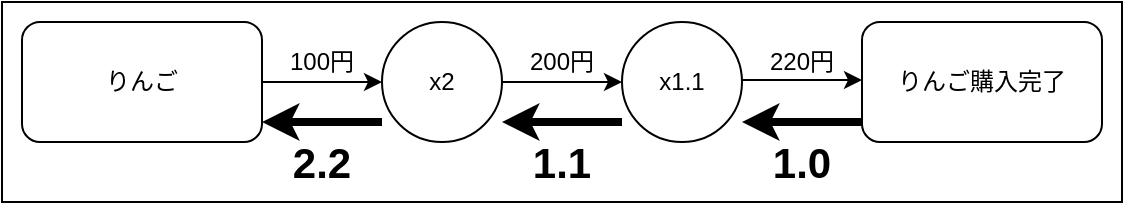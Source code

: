 <mxfile version="13.0.9" type="device" pages="6"><diagram id="LNuFU0r8SUjHmMMd8l_N" name="Page-1"><mxGraphModel dx="1422" dy="728" grid="1" gridSize="10" guides="1" tooltips="1" connect="1" arrows="1" fold="1" page="1" pageScale="1" pageWidth="827" pageHeight="1169" math="0" shadow="0"><root><mxCell id="0"/><mxCell id="1" parent="0"/><mxCell id="tvvrvIuwlocoMgmcqYfY-27" value="" style="group" parent="1" vertex="1" connectable="0"><mxGeometry x="10" y="180" width="560" height="100" as="geometry"/></mxCell><mxCell id="17" value="" style="rounded=0;whiteSpace=wrap;html=1;" parent="tvvrvIuwlocoMgmcqYfY-27" vertex="1"><mxGeometry width="560" height="100" as="geometry"/></mxCell><mxCell id="2" value="りんご" style="rounded=1;whiteSpace=wrap;html=1;" parent="tvvrvIuwlocoMgmcqYfY-27" vertex="1"><mxGeometry x="10" y="10" width="120" height="60" as="geometry"/></mxCell><mxCell id="4" value="x2" style="ellipse;whiteSpace=wrap;html=1;aspect=fixed;" parent="tvvrvIuwlocoMgmcqYfY-27" vertex="1"><mxGeometry x="190" y="10" width="60" height="60" as="geometry"/></mxCell><mxCell id="tvvrvIuwlocoMgmcqYfY-19" style="edgeStyle=orthogonalEdgeStyle;rounded=0;orthogonalLoop=1;jettySize=auto;html=1;exitX=1;exitY=0.5;exitDx=0;exitDy=0;entryX=0;entryY=0.5;entryDx=0;entryDy=0;endArrow=classic;endFill=1;" parent="tvvrvIuwlocoMgmcqYfY-27" source="2" target="4" edge="1"><mxGeometry relative="1" as="geometry"/></mxCell><mxCell id="5" value="x1.1" style="ellipse;whiteSpace=wrap;html=1;aspect=fixed;" parent="tvvrvIuwlocoMgmcqYfY-27" vertex="1"><mxGeometry x="310" y="10" width="60" height="60" as="geometry"/></mxCell><mxCell id="tvvrvIuwlocoMgmcqYfY-18" style="edgeStyle=orthogonalEdgeStyle;rounded=0;orthogonalLoop=1;jettySize=auto;html=1;exitX=1;exitY=0.5;exitDx=0;exitDy=0;endArrow=classic;endFill=1;" parent="tvvrvIuwlocoMgmcqYfY-27" source="4" target="5" edge="1"><mxGeometry relative="1" as="geometry"/></mxCell><mxCell id="9" value="100円" style="text;html=1;strokeColor=none;fillColor=none;align=center;verticalAlign=middle;whiteSpace=wrap;rounded=0;" parent="tvvrvIuwlocoMgmcqYfY-27" vertex="1"><mxGeometry x="140" y="20" width="40" height="20" as="geometry"/></mxCell><mxCell id="10" value="200円" style="text;html=1;strokeColor=none;fillColor=none;align=center;verticalAlign=middle;whiteSpace=wrap;rounded=0;" parent="tvvrvIuwlocoMgmcqYfY-27" vertex="1"><mxGeometry x="260" y="20" width="40" height="20" as="geometry"/></mxCell><mxCell id="11" value="220円" style="text;html=1;strokeColor=none;fillColor=none;align=center;verticalAlign=middle;whiteSpace=wrap;rounded=0;" parent="tvvrvIuwlocoMgmcqYfY-27" vertex="1"><mxGeometry x="380" y="20" width="40" height="20" as="geometry"/></mxCell><mxCell id="12" value="" style="endArrow=classic;html=1;entryX=0;entryY=0.5;entryDx=0;entryDy=0;exitX=1;exitY=0.5;exitDx=0;exitDy=0;" parent="tvvrvIuwlocoMgmcqYfY-27" edge="1"><mxGeometry width="50" height="50" relative="1" as="geometry"><mxPoint x="370" y="39" as="sourcePoint"/><mxPoint x="430" y="39" as="targetPoint"/></mxGeometry></mxCell><mxCell id="14" value="りんご購入完了" style="rounded=1;whiteSpace=wrap;html=1;" parent="tvvrvIuwlocoMgmcqYfY-27" vertex="1"><mxGeometry x="430" y="10" width="120" height="60" as="geometry"/></mxCell><mxCell id="tvvrvIuwlocoMgmcqYfY-21" value="" style="endArrow=classic;html=1;strokeWidth=4;" parent="tvvrvIuwlocoMgmcqYfY-27" edge="1"><mxGeometry width="50" height="50" relative="1" as="geometry"><mxPoint x="430" y="60" as="sourcePoint"/><mxPoint x="370" y="60" as="targetPoint"/></mxGeometry></mxCell><mxCell id="tvvrvIuwlocoMgmcqYfY-22" value="" style="endArrow=classic;html=1;strokeWidth=4;" parent="tvvrvIuwlocoMgmcqYfY-27" edge="1"><mxGeometry width="50" height="50" relative="1" as="geometry"><mxPoint x="310" y="60" as="sourcePoint"/><mxPoint x="250" y="60" as="targetPoint"/></mxGeometry></mxCell><mxCell id="tvvrvIuwlocoMgmcqYfY-23" value="" style="endArrow=classic;html=1;strokeWidth=4;" parent="tvvrvIuwlocoMgmcqYfY-27" edge="1"><mxGeometry width="50" height="50" relative="1" as="geometry"><mxPoint x="190" y="60" as="sourcePoint"/><mxPoint x="130" y="60" as="targetPoint"/></mxGeometry></mxCell><mxCell id="tvvrvIuwlocoMgmcqYfY-24" value="2.2" style="text;html=1;strokeColor=none;fillColor=none;align=center;verticalAlign=middle;whiteSpace=wrap;rounded=0;fontStyle=1;fontSize=21;" parent="tvvrvIuwlocoMgmcqYfY-27" vertex="1"><mxGeometry x="140" y="70" width="40" height="20" as="geometry"/></mxCell><mxCell id="tvvrvIuwlocoMgmcqYfY-25" value="1.1" style="text;html=1;strokeColor=none;fillColor=none;align=center;verticalAlign=middle;whiteSpace=wrap;rounded=0;fontStyle=1;fontSize=21;" parent="tvvrvIuwlocoMgmcqYfY-27" vertex="1"><mxGeometry x="260" y="70" width="40" height="20" as="geometry"/></mxCell><mxCell id="tvvrvIuwlocoMgmcqYfY-26" value="1.0" style="text;html=1;strokeColor=none;fillColor=none;align=center;verticalAlign=middle;whiteSpace=wrap;rounded=0;fontStyle=1;fontSize=21;" parent="tvvrvIuwlocoMgmcqYfY-27" vertex="1"><mxGeometry x="380" y="70" width="40" height="20" as="geometry"/></mxCell></root></mxGraphModel></diagram><diagram id="NTG4kLMLTnGpXkM-TkZY" name="Page-2"><mxGraphModel dx="1422" dy="728" grid="1" gridSize="10" guides="1" tooltips="1" connect="1" arrows="1" fold="1" page="1" pageScale="1" pageWidth="827" pageHeight="1169" math="0" shadow="0"><root><mxCell id="Kw8jz6iKmV7kMsauz1Sy-0"/><mxCell id="Kw8jz6iKmV7kMsauz1Sy-1" parent="Kw8jz6iKmV7kMsauz1Sy-0"/><mxCell id="Kw8jz6iKmV7kMsauz1Sy-2" value="" style="group" parent="Kw8jz6iKmV7kMsauz1Sy-1" vertex="1" connectable="0"><mxGeometry x="40" y="40" width="510" height="220" as="geometry"/></mxCell><mxCell id="Kw8jz6iKmV7kMsauz1Sy-3" value="" style="group" parent="Kw8jz6iKmV7kMsauz1Sy-2" vertex="1" connectable="0"><mxGeometry width="510" height="220" as="geometry"/></mxCell><mxCell id="Kw8jz6iKmV7kMsauz1Sy-4" value="" style="rounded=1;whiteSpace=wrap;html=1;" parent="Kw8jz6iKmV7kMsauz1Sy-3" vertex="1"><mxGeometry width="510" height="220" as="geometry"/></mxCell><mxCell id="Kw8jz6iKmV7kMsauz1Sy-5" style="edgeStyle=orthogonalEdgeStyle;rounded=0;orthogonalLoop=1;jettySize=auto;html=1;exitX=1;exitY=0.5;exitDx=0;exitDy=0;endArrow=classic;endFill=1;" parent="Kw8jz6iKmV7kMsauz1Sy-3" source="Kw8jz6iKmV7kMsauz1Sy-6" edge="1"><mxGeometry relative="1" as="geometry"><mxPoint x="170" y="30" as="targetPoint"/></mxGeometry></mxCell><mxCell id="Kw8jz6iKmV7kMsauz1Sy-6" value="りんご" style="rounded=1;whiteSpace=wrap;html=1;" parent="Kw8jz6iKmV7kMsauz1Sy-3" vertex="1"><mxGeometry x="20" y="15" width="70" height="30" as="geometry"/></mxCell><mxCell id="Kw8jz6iKmV7kMsauz1Sy-7" value="100円" style="text;html=1;strokeColor=none;fillColor=none;align=center;verticalAlign=middle;whiteSpace=wrap;rounded=0;" parent="Kw8jz6iKmV7kMsauz1Sy-3" vertex="1"><mxGeometry x="110" y="10" width="40" height="20" as="geometry"/></mxCell><mxCell id="Kw8jz6iKmV7kMsauz1Sy-8" value="2" style="text;html=1;strokeColor=none;fillColor=none;align=center;verticalAlign=middle;whiteSpace=wrap;rounded=0;" parent="Kw8jz6iKmV7kMsauz1Sy-3" vertex="1"><mxGeometry x="110" y="55" width="40" height="20" as="geometry"/></mxCell><mxCell id="Kw8jz6iKmV7kMsauz1Sy-9" value="りんごの個数" style="text;html=1;strokeColor=none;fillColor=none;align=center;verticalAlign=middle;whiteSpace=wrap;rounded=0;" parent="Kw8jz6iKmV7kMsauz1Sy-3" vertex="1"><mxGeometry x="20" y="55" width="70" height="20" as="geometry"/></mxCell><mxCell id="Kw8jz6iKmV7kMsauz1Sy-10" value="x" style="ellipse;whiteSpace=wrap;html=1;aspect=fixed;" parent="Kw8jz6iKmV7kMsauz1Sy-3" vertex="1"><mxGeometry x="170" y="10" width="40" height="40" as="geometry"/></mxCell><mxCell id="Kw8jz6iKmV7kMsauz1Sy-11" value="" style="endArrow=classic;html=1;entryX=0;entryY=1;entryDx=0;entryDy=0;endFill=1;" parent="Kw8jz6iKmV7kMsauz1Sy-3" target="Kw8jz6iKmV7kMsauz1Sy-10" edge="1"><mxGeometry width="50" height="50" relative="1" as="geometry"><mxPoint x="20" y="75" as="sourcePoint"/><mxPoint x="210" y="75" as="targetPoint"/><Array as="points"><mxPoint x="150" y="75"/></Array></mxGeometry></mxCell><mxCell id="Kw8jz6iKmV7kMsauz1Sy-12" value="みかん" style="rounded=1;whiteSpace=wrap;html=1;" parent="Kw8jz6iKmV7kMsauz1Sy-3" vertex="1"><mxGeometry x="20" y="95" width="70" height="30" as="geometry"/></mxCell><mxCell id="Kw8jz6iKmV7kMsauz1Sy-13" value="3" style="text;html=1;strokeColor=none;fillColor=none;align=center;verticalAlign=middle;whiteSpace=wrap;rounded=0;" parent="Kw8jz6iKmV7kMsauz1Sy-3" vertex="1"><mxGeometry x="110" y="135" width="40" height="20" as="geometry"/></mxCell><mxCell id="Kw8jz6iKmV7kMsauz1Sy-14" value="みかんの個数" style="text;html=1;strokeColor=none;fillColor=none;align=center;verticalAlign=middle;whiteSpace=wrap;rounded=0;" parent="Kw8jz6iKmV7kMsauz1Sy-3" vertex="1"><mxGeometry x="20" y="135" width="90" height="20" as="geometry"/></mxCell><mxCell id="Kw8jz6iKmV7kMsauz1Sy-15" value="x" style="ellipse;whiteSpace=wrap;html=1;aspect=fixed;" parent="Kw8jz6iKmV7kMsauz1Sy-3" vertex="1"><mxGeometry x="170" y="90" width="40" height="40" as="geometry"/></mxCell><mxCell id="Kw8jz6iKmV7kMsauz1Sy-16" style="edgeStyle=orthogonalEdgeStyle;rounded=0;orthogonalLoop=1;jettySize=auto;html=1;entryX=0;entryY=0.5;entryDx=0;entryDy=0;endArrow=classic;endFill=1;" parent="Kw8jz6iKmV7kMsauz1Sy-3" source="Kw8jz6iKmV7kMsauz1Sy-12" target="Kw8jz6iKmV7kMsauz1Sy-15" edge="1"><mxGeometry relative="1" as="geometry"/></mxCell><mxCell id="Kw8jz6iKmV7kMsauz1Sy-17" value="" style="endArrow=classic;html=1;entryX=0;entryY=1;entryDx=0;entryDy=0;endFill=1;" parent="Kw8jz6iKmV7kMsauz1Sy-3" target="Kw8jz6iKmV7kMsauz1Sy-15" edge="1"><mxGeometry width="50" height="50" relative="1" as="geometry"><mxPoint x="30" y="156" as="sourcePoint"/><mxPoint x="169.858" y="125.142" as="targetPoint"/><Array as="points"><mxPoint x="144" y="156"/></Array></mxGeometry></mxCell><mxCell id="Kw8jz6iKmV7kMsauz1Sy-18" value="+" style="ellipse;whiteSpace=wrap;html=1;aspect=fixed;" parent="Kw8jz6iKmV7kMsauz1Sy-3" vertex="1"><mxGeometry x="290" y="50" width="40" height="40" as="geometry"/></mxCell><mxCell id="Kw8jz6iKmV7kMsauz1Sy-19" value="" style="endArrow=classic;html=1;exitX=1;exitY=0.5;exitDx=0;exitDy=0;entryX=0;entryY=0.5;entryDx=0;entryDy=0;" parent="Kw8jz6iKmV7kMsauz1Sy-3" source="Kw8jz6iKmV7kMsauz1Sy-10" target="Kw8jz6iKmV7kMsauz1Sy-18" edge="1"><mxGeometry width="50" height="50" relative="1" as="geometry"><mxPoint x="230" y="40" as="sourcePoint"/><mxPoint x="280" y="-10" as="targetPoint"/><Array as="points"><mxPoint x="250" y="30"/></Array></mxGeometry></mxCell><mxCell id="Kw8jz6iKmV7kMsauz1Sy-20" value="" style="endArrow=classic;html=1;exitX=1;exitY=0.5;exitDx=0;exitDy=0;entryX=0;entryY=0.5;entryDx=0;entryDy=0;" parent="Kw8jz6iKmV7kMsauz1Sy-3" source="Kw8jz6iKmV7kMsauz1Sy-15" target="Kw8jz6iKmV7kMsauz1Sy-18" edge="1"><mxGeometry width="50" height="50" relative="1" as="geometry"><mxPoint x="220" y="40" as="sourcePoint"/><mxPoint x="300" y="80" as="targetPoint"/><Array as="points"><mxPoint x="250" y="110"/></Array></mxGeometry></mxCell><mxCell id="Kw8jz6iKmV7kMsauz1Sy-21" value="200円" style="text;html=1;strokeColor=none;fillColor=none;align=center;verticalAlign=middle;whiteSpace=wrap;rounded=0;" parent="Kw8jz6iKmV7kMsauz1Sy-3" vertex="1"><mxGeometry x="210" y="10" width="40" height="20" as="geometry"/></mxCell><mxCell id="Kw8jz6iKmV7kMsauz1Sy-22" value="450円" style="text;html=1;strokeColor=none;fillColor=none;align=center;verticalAlign=middle;whiteSpace=wrap;rounded=0;" parent="Kw8jz6iKmV7kMsauz1Sy-3" vertex="1"><mxGeometry x="210" y="90" width="40" height="20" as="geometry"/></mxCell><mxCell id="Kw8jz6iKmV7kMsauz1Sy-23" style="edgeStyle=orthogonalEdgeStyle;rounded=0;orthogonalLoop=1;jettySize=auto;html=1;endArrow=classic;endFill=1;" parent="Kw8jz6iKmV7kMsauz1Sy-3" source="Kw8jz6iKmV7kMsauz1Sy-24" edge="1"><mxGeometry relative="1" as="geometry"><mxPoint x="480" y="70" as="targetPoint"/></mxGeometry></mxCell><mxCell id="Kw8jz6iKmV7kMsauz1Sy-24" value="x" style="ellipse;whiteSpace=wrap;html=1;aspect=fixed;" parent="Kw8jz6iKmV7kMsauz1Sy-3" vertex="1"><mxGeometry x="380" y="50" width="40" height="40" as="geometry"/></mxCell><mxCell id="Kw8jz6iKmV7kMsauz1Sy-25" style="edgeStyle=orthogonalEdgeStyle;rounded=0;orthogonalLoop=1;jettySize=auto;html=1;exitX=1;exitY=0.5;exitDx=0;exitDy=0;endArrow=classic;endFill=1;" parent="Kw8jz6iKmV7kMsauz1Sy-3" source="Kw8jz6iKmV7kMsauz1Sy-18" target="Kw8jz6iKmV7kMsauz1Sy-24" edge="1"><mxGeometry relative="1" as="geometry"/></mxCell><mxCell id="Kw8jz6iKmV7kMsauz1Sy-26" value="650円" style="text;html=1;strokeColor=none;fillColor=none;align=center;verticalAlign=middle;whiteSpace=wrap;rounded=0;" parent="Kw8jz6iKmV7kMsauz1Sy-3" vertex="1"><mxGeometry x="330" y="50" width="40" height="20" as="geometry"/></mxCell><mxCell id="Kw8jz6iKmV7kMsauz1Sy-27" value="1.1" style="text;html=1;strokeColor=none;fillColor=none;align=center;verticalAlign=middle;whiteSpace=wrap;rounded=0;" parent="Kw8jz6iKmV7kMsauz1Sy-3" vertex="1"><mxGeometry x="116" y="186" width="40" height="20" as="geometry"/></mxCell><mxCell id="Kw8jz6iKmV7kMsauz1Sy-28" value="消費税" style="text;html=1;strokeColor=none;fillColor=none;align=center;verticalAlign=middle;whiteSpace=wrap;rounded=0;" parent="Kw8jz6iKmV7kMsauz1Sy-3" vertex="1"><mxGeometry x="26" y="186" width="90" height="20" as="geometry"/></mxCell><mxCell id="Kw8jz6iKmV7kMsauz1Sy-29" value="" style="endArrow=classic;html=1;entryX=0;entryY=1;entryDx=0;entryDy=0;endFill=1;" parent="Kw8jz6iKmV7kMsauz1Sy-3" target="Kw8jz6iKmV7kMsauz1Sy-24" edge="1"><mxGeometry width="50" height="50" relative="1" as="geometry"><mxPoint x="20" y="207" as="sourcePoint"/><mxPoint x="181.858" y="175.142" as="targetPoint"/><Array as="points"><mxPoint x="290" y="207"/></Array></mxGeometry></mxCell><mxCell id="Kw8jz6iKmV7kMsauz1Sy-30" value="715円" style="text;html=1;strokeColor=none;fillColor=none;align=center;verticalAlign=middle;whiteSpace=wrap;rounded=0;" parent="Kw8jz6iKmV7kMsauz1Sy-3" vertex="1"><mxGeometry x="430" y="50" width="40" height="20" as="geometry"/></mxCell><mxCell id="519jhKn9x5Mqmcob7zJz-26" value="" style="group" parent="Kw8jz6iKmV7kMsauz1Sy-1" vertex="1" connectable="0"><mxGeometry x="50" y="280" width="500" height="330" as="geometry"/></mxCell><mxCell id="rIEyuIfAUTVocbnv9usz-2" value="" style="rounded=1;whiteSpace=wrap;html=1;" parent="519jhKn9x5Mqmcob7zJz-26" vertex="1"><mxGeometry width="500" height="330" as="geometry"/></mxCell><mxCell id="519jhKn9x5Mqmcob7zJz-13" style="edgeStyle=orthogonalEdgeStyle;rounded=0;orthogonalLoop=1;jettySize=auto;html=1;" parent="519jhKn9x5Mqmcob7zJz-26" edge="1"><mxGeometry relative="1" as="geometry"><mxPoint x="170" y="30" as="targetPoint"/><mxPoint x="100" y="30" as="sourcePoint"/></mxGeometry></mxCell><mxCell id="rIEyuIfAUTVocbnv9usz-4" value="りんご" style="rounded=1;whiteSpace=wrap;html=1;" parent="519jhKn9x5Mqmcob7zJz-26" vertex="1"><mxGeometry x="20" y="15" width="70" height="30" as="geometry"/></mxCell><mxCell id="rIEyuIfAUTVocbnv9usz-5" value="100円" style="text;html=1;strokeColor=none;fillColor=none;align=center;verticalAlign=middle;whiteSpace=wrap;rounded=0;" parent="519jhKn9x5Mqmcob7zJz-26" vertex="1"><mxGeometry x="110" y="5" width="40" height="20" as="geometry"/></mxCell><mxCell id="rIEyuIfAUTVocbnv9usz-6" value="2" style="text;html=1;strokeColor=none;fillColor=none;align=center;verticalAlign=middle;whiteSpace=wrap;rounded=0;" parent="519jhKn9x5Mqmcob7zJz-26" vertex="1"><mxGeometry x="110" y="72.93" width="40" height="20" as="geometry"/></mxCell><mxCell id="rIEyuIfAUTVocbnv9usz-7" value="りんごの個数" style="text;html=1;strokeColor=none;fillColor=none;align=center;verticalAlign=middle;whiteSpace=wrap;rounded=0;" parent="519jhKn9x5Mqmcob7zJz-26" vertex="1"><mxGeometry x="20" y="72.93" width="70" height="20" as="geometry"/></mxCell><mxCell id="rIEyuIfAUTVocbnv9usz-8" value="x" style="ellipse;whiteSpace=wrap;html=1;aspect=fixed;" parent="519jhKn9x5Mqmcob7zJz-26" vertex="1"><mxGeometry x="170" y="20" width="40" height="40" as="geometry"/></mxCell><mxCell id="rIEyuIfAUTVocbnv9usz-9" value="" style="endArrow=classic;html=1;endFill=1;entryX=0;entryY=1;entryDx=0;entryDy=0;" parent="519jhKn9x5Mqmcob7zJz-26" target="rIEyuIfAUTVocbnv9usz-8" edge="1"><mxGeometry width="50" height="50" relative="1" as="geometry"><mxPoint x="20" y="92.93" as="sourcePoint"/><mxPoint x="176" y="60" as="targetPoint"/><Array as="points"><mxPoint x="150" y="92.93"/></Array></mxGeometry></mxCell><mxCell id="rIEyuIfAUTVocbnv9usz-10" value="みかん" style="rounded=1;whiteSpace=wrap;html=1;" parent="519jhKn9x5Mqmcob7zJz-26" vertex="1"><mxGeometry x="10" y="140" width="70" height="30" as="geometry"/></mxCell><mxCell id="rIEyuIfAUTVocbnv9usz-11" value="3" style="text;html=1;strokeColor=none;fillColor=none;align=center;verticalAlign=middle;whiteSpace=wrap;rounded=0;" parent="519jhKn9x5Mqmcob7zJz-26" vertex="1"><mxGeometry x="100" y="195" width="40" height="20" as="geometry"/></mxCell><mxCell id="rIEyuIfAUTVocbnv9usz-12" value="みかんの個数" style="text;html=1;strokeColor=none;fillColor=none;align=center;verticalAlign=middle;whiteSpace=wrap;rounded=0;" parent="519jhKn9x5Mqmcob7zJz-26" vertex="1"><mxGeometry x="10" y="195" width="90" height="20" as="geometry"/></mxCell><mxCell id="rIEyuIfAUTVocbnv9usz-13" value="x" style="ellipse;whiteSpace=wrap;html=1;aspect=fixed;" parent="519jhKn9x5Mqmcob7zJz-26" vertex="1"><mxGeometry x="160" y="135" width="40" height="40" as="geometry"/></mxCell><mxCell id="rIEyuIfAUTVocbnv9usz-14" style="edgeStyle=orthogonalEdgeStyle;rounded=0;orthogonalLoop=1;jettySize=auto;html=1;entryX=0;entryY=0.5;entryDx=0;entryDy=0;endArrow=classic;endFill=1;" parent="519jhKn9x5Mqmcob7zJz-26" source="rIEyuIfAUTVocbnv9usz-10" target="rIEyuIfAUTVocbnv9usz-13" edge="1"><mxGeometry relative="1" as="geometry"/></mxCell><mxCell id="rIEyuIfAUTVocbnv9usz-15" value="" style="endArrow=classic;html=1;entryX=0;entryY=1;entryDx=0;entryDy=0;endFill=1;" parent="519jhKn9x5Mqmcob7zJz-26" target="rIEyuIfAUTVocbnv9usz-13" edge="1"><mxGeometry width="50" height="50" relative="1" as="geometry"><mxPoint x="20" y="216" as="sourcePoint"/><mxPoint x="159.858" y="185.142" as="targetPoint"/><Array as="points"><mxPoint x="134" y="216"/></Array></mxGeometry></mxCell><mxCell id="rIEyuIfAUTVocbnv9usz-16" value="+" style="ellipse;whiteSpace=wrap;html=1;aspect=fixed;" parent="519jhKn9x5Mqmcob7zJz-26" vertex="1"><mxGeometry x="290" y="60" width="40" height="40" as="geometry"/></mxCell><mxCell id="rIEyuIfAUTVocbnv9usz-17" value="" style="endArrow=classic;html=1;exitX=1;exitY=0.5;exitDx=0;exitDy=0;entryX=0;entryY=0;entryDx=0;entryDy=0;" parent="519jhKn9x5Mqmcob7zJz-26" source="rIEyuIfAUTVocbnv9usz-8" target="rIEyuIfAUTVocbnv9usz-16" edge="1"><mxGeometry width="50" height="50" relative="1" as="geometry"><mxPoint x="230" y="50" as="sourcePoint"/><mxPoint x="280" as="targetPoint"/><Array as="points"><mxPoint x="250" y="40"/></Array></mxGeometry></mxCell><mxCell id="rIEyuIfAUTVocbnv9usz-18" value="" style="endArrow=classic;html=1;exitX=1;exitY=0.5;exitDx=0;exitDy=0;entryX=0;entryY=1;entryDx=0;entryDy=0;" parent="519jhKn9x5Mqmcob7zJz-26" source="rIEyuIfAUTVocbnv9usz-13" target="rIEyuIfAUTVocbnv9usz-16" edge="1"><mxGeometry width="50" height="50" relative="1" as="geometry"><mxPoint x="220" y="50" as="sourcePoint"/><mxPoint x="300" y="90" as="targetPoint"/><Array as="points"><mxPoint x="240" y="155"/></Array></mxGeometry></mxCell><mxCell id="rIEyuIfAUTVocbnv9usz-19" value="200円" style="text;html=1;strokeColor=none;fillColor=none;align=center;verticalAlign=middle;whiteSpace=wrap;rounded=0;" parent="519jhKn9x5Mqmcob7zJz-26" vertex="1"><mxGeometry x="210" y="20" width="40" height="20" as="geometry"/></mxCell><mxCell id="rIEyuIfAUTVocbnv9usz-20" value="450円" style="text;html=1;strokeColor=none;fillColor=none;align=center;verticalAlign=middle;whiteSpace=wrap;rounded=0;" parent="519jhKn9x5Mqmcob7zJz-26" vertex="1"><mxGeometry x="200" y="135" width="40" height="20" as="geometry"/></mxCell><mxCell id="rIEyuIfAUTVocbnv9usz-21" style="edgeStyle=orthogonalEdgeStyle;rounded=0;orthogonalLoop=1;jettySize=auto;html=1;endArrow=classic;endFill=1;" parent="519jhKn9x5Mqmcob7zJz-26" source="rIEyuIfAUTVocbnv9usz-22" edge="1"><mxGeometry relative="1" as="geometry"><mxPoint x="480" y="80" as="targetPoint"/></mxGeometry></mxCell><mxCell id="rIEyuIfAUTVocbnv9usz-22" value="x" style="ellipse;whiteSpace=wrap;html=1;aspect=fixed;" parent="519jhKn9x5Mqmcob7zJz-26" vertex="1"><mxGeometry x="380" y="60" width="40" height="40" as="geometry"/></mxCell><mxCell id="rIEyuIfAUTVocbnv9usz-23" style="edgeStyle=orthogonalEdgeStyle;rounded=0;orthogonalLoop=1;jettySize=auto;html=1;exitX=1;exitY=0.5;exitDx=0;exitDy=0;endArrow=classic;endFill=1;" parent="519jhKn9x5Mqmcob7zJz-26" source="rIEyuIfAUTVocbnv9usz-16" target="rIEyuIfAUTVocbnv9usz-22" edge="1"><mxGeometry relative="1" as="geometry"/></mxCell><mxCell id="rIEyuIfAUTVocbnv9usz-24" value="650円" style="text;html=1;strokeColor=none;fillColor=none;align=center;verticalAlign=middle;whiteSpace=wrap;rounded=0;" parent="519jhKn9x5Mqmcob7zJz-26" vertex="1"><mxGeometry x="330" y="60" width="40" height="20" as="geometry"/></mxCell><mxCell id="rIEyuIfAUTVocbnv9usz-25" value="1.1" style="text;html=1;strokeColor=none;fillColor=none;align=center;verticalAlign=middle;whiteSpace=wrap;rounded=0;" parent="519jhKn9x5Mqmcob7zJz-26" vertex="1"><mxGeometry x="106" y="266" width="40" height="20" as="geometry"/></mxCell><mxCell id="rIEyuIfAUTVocbnv9usz-26" value="消費税" style="text;html=1;strokeColor=none;fillColor=none;align=center;verticalAlign=middle;whiteSpace=wrap;rounded=0;" parent="519jhKn9x5Mqmcob7zJz-26" vertex="1"><mxGeometry x="16" y="266" width="90" height="20" as="geometry"/></mxCell><mxCell id="rIEyuIfAUTVocbnv9usz-27" value="" style="endArrow=classic;html=1;endFill=1;entryX=0;entryY=1;entryDx=0;entryDy=0;" parent="519jhKn9x5Mqmcob7zJz-26" target="rIEyuIfAUTVocbnv9usz-22" edge="1"><mxGeometry width="50" height="50" relative="1" as="geometry"><mxPoint x="10" y="287" as="sourcePoint"/><mxPoint x="386" y="94" as="targetPoint"/><Array as="points"><mxPoint x="250" y="287"/></Array></mxGeometry></mxCell><mxCell id="rIEyuIfAUTVocbnv9usz-28" value="715円" style="text;html=1;strokeColor=none;fillColor=none;align=center;verticalAlign=middle;whiteSpace=wrap;rounded=0;" parent="519jhKn9x5Mqmcob7zJz-26" vertex="1"><mxGeometry x="430" y="60" width="40" height="20" as="geometry"/></mxCell><mxCell id="519jhKn9x5Mqmcob7zJz-0" value="" style="endArrow=classic;html=1;strokeWidth=4;" parent="519jhKn9x5Mqmcob7zJz-26" edge="1"><mxGeometry width="50" height="50" relative="1" as="geometry"><mxPoint x="480" y="90" as="sourcePoint"/><mxPoint x="420" y="90" as="targetPoint"/></mxGeometry></mxCell><mxCell id="519jhKn9x5Mqmcob7zJz-1" value="" style="endArrow=classic;html=1;strokeWidth=4;" parent="519jhKn9x5Mqmcob7zJz-26" edge="1"><mxGeometry width="50" height="50" relative="1" as="geometry"><mxPoint x="380" y="90" as="sourcePoint"/><mxPoint x="330" y="90" as="targetPoint"/></mxGeometry></mxCell><mxCell id="519jhKn9x5Mqmcob7zJz-2" value="" style="endArrow=classic;html=1;strokeWidth=4;exitX=0.5;exitY=1;exitDx=0;exitDy=0;" parent="519jhKn9x5Mqmcob7zJz-26" source="rIEyuIfAUTVocbnv9usz-22" edge="1"><mxGeometry width="50" height="50" relative="1" as="geometry"><mxPoint x="410" y="110" as="sourcePoint"/><mxPoint x="10" y="300" as="targetPoint"/><Array as="points"><mxPoint x="260" y="300"/></Array></mxGeometry></mxCell><mxCell id="519jhKn9x5Mqmcob7zJz-5" value="" style="endArrow=classic;html=1;strokeWidth=4;entryX=1;entryY=1;entryDx=0;entryDy=0;exitX=0.5;exitY=1;exitDx=0;exitDy=0;" parent="519jhKn9x5Mqmcob7zJz-26" source="rIEyuIfAUTVocbnv9usz-16" target="rIEyuIfAUTVocbnv9usz-13" edge="1"><mxGeometry width="50" height="50" relative="1" as="geometry"><mxPoint x="280" y="130" as="sourcePoint"/><mxPoint x="210" y="165" as="targetPoint"/><Array as="points"><mxPoint x="240" y="169"/></Array></mxGeometry></mxCell><mxCell id="519jhKn9x5Mqmcob7zJz-6" value="150円" style="text;html=1;strokeColor=none;fillColor=none;align=center;verticalAlign=middle;whiteSpace=wrap;rounded=0;" parent="519jhKn9x5Mqmcob7zJz-26" vertex="1"><mxGeometry x="100" y="135" width="40" height="20" as="geometry"/></mxCell><mxCell id="519jhKn9x5Mqmcob7zJz-7" value="" style="endArrow=classic;html=1;strokeWidth=4;entryX=1;entryY=1;entryDx=0;entryDy=0;exitX=0;exitY=0.5;exitDx=0;exitDy=0;" parent="519jhKn9x5Mqmcob7zJz-26" source="rIEyuIfAUTVocbnv9usz-16" edge="1"><mxGeometry width="50" height="50" relative="1" as="geometry"><mxPoint x="280" y="80" as="sourcePoint"/><mxPoint x="210.002" y="49.572" as="targetPoint"/><Array as="points"><mxPoint x="250" y="50"/></Array></mxGeometry></mxCell><mxCell id="519jhKn9x5Mqmcob7zJz-8" value="" style="endArrow=classic;html=1;strokeWidth=4;exitX=0.5;exitY=1;exitDx=0;exitDy=0;" parent="519jhKn9x5Mqmcob7zJz-26" source="rIEyuIfAUTVocbnv9usz-13" edge="1"><mxGeometry width="50" height="50" relative="1" as="geometry"><mxPoint x="175.86" y="190" as="sourcePoint"/><mxPoint x="20" y="229" as="targetPoint"/><Array as="points"><mxPoint x="135.86" y="229"/></Array></mxGeometry></mxCell><mxCell id="519jhKn9x5Mqmcob7zJz-9" value="" style="endArrow=classic;html=1;strokeWidth=4;exitX=-0.025;exitY=0.725;exitDx=0;exitDy=0;exitPerimeter=0;" parent="519jhKn9x5Mqmcob7zJz-26" source="rIEyuIfAUTVocbnv9usz-13" edge="1"><mxGeometry width="50" height="50" relative="1" as="geometry"><mxPoint x="140" y="165" as="sourcePoint"/><mxPoint x="80" y="165" as="targetPoint"/><Array as="points"/></mxGeometry></mxCell><mxCell id="519jhKn9x5Mqmcob7zJz-10" value="" style="endArrow=classic;html=1;strokeWidth=4;exitX=0.397;exitY=1;exitDx=0;exitDy=0;exitPerimeter=0;" parent="519jhKn9x5Mqmcob7zJz-26" source="rIEyuIfAUTVocbnv9usz-8" edge="1"><mxGeometry width="50" height="50" relative="1" as="geometry"><mxPoint x="185.86" y="68.43" as="sourcePoint"/><mxPoint x="20" y="107.93" as="targetPoint"/><Array as="points"><mxPoint x="160" y="108"/></Array></mxGeometry></mxCell><mxCell id="519jhKn9x5Mqmcob7zJz-15" value="" style="endArrow=classic;html=1;strokeWidth=4;" parent="519jhKn9x5Mqmcob7zJz-26" edge="1"><mxGeometry width="50" height="50" relative="1" as="geometry"><mxPoint x="160" y="45" as="sourcePoint"/><mxPoint x="100" y="45" as="targetPoint"/></mxGeometry></mxCell><mxCell id="519jhKn9x5Mqmcob7zJz-16" value="1" style="text;html=1;strokeColor=none;fillColor=none;align=center;verticalAlign=middle;whiteSpace=wrap;rounded=0;fontStyle=1;fontSize=14;" parent="519jhKn9x5Mqmcob7zJz-26" vertex="1"><mxGeometry x="430" y="100" width="40" height="20" as="geometry"/></mxCell><mxCell id="519jhKn9x5Mqmcob7zJz-17" value="650" style="text;html=1;strokeColor=none;fillColor=none;align=center;verticalAlign=middle;whiteSpace=wrap;rounded=0;fontStyle=1;fontSize=14;" parent="519jhKn9x5Mqmcob7zJz-26" vertex="1"><mxGeometry x="106" y="305" width="40" height="20" as="geometry"/></mxCell><mxCell id="519jhKn9x5Mqmcob7zJz-18" value="1.1" style="text;html=1;strokeColor=none;fillColor=none;align=center;verticalAlign=middle;whiteSpace=wrap;rounded=0;fontStyle=1;fontSize=14;" parent="519jhKn9x5Mqmcob7zJz-26" vertex="1"><mxGeometry x="330" y="100" width="40" height="20" as="geometry"/></mxCell><mxCell id="519jhKn9x5Mqmcob7zJz-19" value="1.1" style="text;html=1;strokeColor=none;fillColor=none;align=center;verticalAlign=middle;whiteSpace=wrap;rounded=0;fontStyle=1;fontSize=14;" parent="519jhKn9x5Mqmcob7zJz-26" vertex="1"><mxGeometry x="210" y="60" width="40" height="20" as="geometry"/></mxCell><mxCell id="519jhKn9x5Mqmcob7zJz-20" value="1.1" style="text;html=1;strokeColor=none;fillColor=none;align=center;verticalAlign=middle;whiteSpace=wrap;rounded=0;fontStyle=1;fontSize=14;" parent="519jhKn9x5Mqmcob7zJz-26" vertex="1"><mxGeometry x="200" y="180" width="40" height="20" as="geometry"/></mxCell><mxCell id="519jhKn9x5Mqmcob7zJz-21" value="110" style="text;html=1;strokeColor=none;fillColor=none;align=center;verticalAlign=middle;whiteSpace=wrap;rounded=0;fontStyle=1;fontSize=14;" parent="519jhKn9x5Mqmcob7zJz-26" vertex="1"><mxGeometry x="110" y="110" width="40" height="20" as="geometry"/></mxCell><mxCell id="519jhKn9x5Mqmcob7zJz-22" value="2.2" style="text;html=1;strokeColor=none;fillColor=none;align=center;verticalAlign=middle;whiteSpace=wrap;rounded=0;fontStyle=1;fontSize=14;" parent="519jhKn9x5Mqmcob7zJz-26" vertex="1"><mxGeometry x="110" y="52.93" width="40" height="20" as="geometry"/></mxCell><mxCell id="519jhKn9x5Mqmcob7zJz-23" value="3.3" style="text;html=1;strokeColor=none;fillColor=none;align=center;verticalAlign=middle;whiteSpace=wrap;rounded=0;fontStyle=1;fontSize=14;" parent="519jhKn9x5Mqmcob7zJz-26" vertex="1"><mxGeometry x="100" y="170" width="40" height="20" as="geometry"/></mxCell><mxCell id="519jhKn9x5Mqmcob7zJz-24" value="165" style="text;html=1;strokeColor=none;fillColor=none;align=center;verticalAlign=middle;whiteSpace=wrap;rounded=0;fontStyle=1;fontSize=14;" parent="519jhKn9x5Mqmcob7zJz-26" vertex="1"><mxGeometry x="100" y="230" width="40" height="20" as="geometry"/></mxCell></root></mxGraphModel></diagram><diagram id="9sOPSGZhGI99Zv4F6Q1C" name="Page-3"><mxGraphModel dx="1422" dy="728" grid="1" gridSize="10" guides="1" tooltips="1" connect="1" arrows="1" fold="1" page="1" pageScale="1" pageWidth="827" pageHeight="1169" math="0" shadow="0"><root><mxCell id="tvvrvIuwlocoMgmcqYfY-0"/><mxCell id="tvvrvIuwlocoMgmcqYfY-1" parent="tvvrvIuwlocoMgmcqYfY-0"/><mxCell id="tvvrvIuwlocoMgmcqYfY-32" value="" style="group" parent="tvvrvIuwlocoMgmcqYfY-1" vertex="1" connectable="0"><mxGeometry x="10" y="283" width="510" height="222" as="geometry"/></mxCell><mxCell id="tvvrvIuwlocoMgmcqYfY-4" value="" style="rounded=1;whiteSpace=wrap;html=1;" parent="tvvrvIuwlocoMgmcqYfY-32" vertex="1"><mxGeometry y="2" width="510" height="220" as="geometry"/></mxCell><mxCell id="tvvrvIuwlocoMgmcqYfY-12" value="りんご" style="rounded=1;whiteSpace=wrap;html=1;" parent="tvvrvIuwlocoMgmcqYfY-32" vertex="1"><mxGeometry x="20" y="97" width="70" height="30" as="geometry"/></mxCell><mxCell id="tvvrvIuwlocoMgmcqYfY-13" value="2" style="text;html=1;strokeColor=none;fillColor=none;align=center;verticalAlign=middle;whiteSpace=wrap;rounded=0;" parent="tvvrvIuwlocoMgmcqYfY-32" vertex="1"><mxGeometry x="110" y="137" width="40" height="20" as="geometry"/></mxCell><mxCell id="tvvrvIuwlocoMgmcqYfY-14" value="りんごの個数" style="text;html=1;strokeColor=none;fillColor=none;align=center;verticalAlign=middle;whiteSpace=wrap;rounded=0;" parent="tvvrvIuwlocoMgmcqYfY-32" vertex="1"><mxGeometry x="20" y="137" width="90" height="20" as="geometry"/></mxCell><mxCell id="tvvrvIuwlocoMgmcqYfY-15" value="x" style="ellipse;whiteSpace=wrap;html=1;aspect=fixed;" parent="tvvrvIuwlocoMgmcqYfY-32" vertex="1"><mxGeometry x="170" y="92" width="40" height="40" as="geometry"/></mxCell><mxCell id="tvvrvIuwlocoMgmcqYfY-16" style="edgeStyle=orthogonalEdgeStyle;rounded=0;orthogonalLoop=1;jettySize=auto;html=1;entryX=0;entryY=0.5;entryDx=0;entryDy=0;endArrow=classic;endFill=1;" parent="tvvrvIuwlocoMgmcqYfY-32" source="tvvrvIuwlocoMgmcqYfY-12" target="tvvrvIuwlocoMgmcqYfY-15" edge="1"><mxGeometry relative="1" as="geometry"/></mxCell><mxCell id="tvvrvIuwlocoMgmcqYfY-17" value="" style="endArrow=classic;html=1;entryX=0;entryY=1;entryDx=0;entryDy=0;endFill=1;" parent="tvvrvIuwlocoMgmcqYfY-32" target="tvvrvIuwlocoMgmcqYfY-15" edge="1"><mxGeometry width="50" height="50" relative="1" as="geometry"><mxPoint x="30" y="158" as="sourcePoint"/><mxPoint x="169.858" y="127.142" as="targetPoint"/><Array as="points"><mxPoint x="144" y="158"/></Array></mxGeometry></mxCell><mxCell id="tvvrvIuwlocoMgmcqYfY-18" value="+" style="ellipse;whiteSpace=wrap;html=1;aspect=fixed;" parent="tvvrvIuwlocoMgmcqYfY-32" vertex="1"><mxGeometry x="290" y="52" width="40" height="40" as="geometry"/></mxCell><mxCell id="tvvrvIuwlocoMgmcqYfY-19" value="" style="endArrow=classic;html=1;exitX=1;exitY=0.5;exitDx=0;exitDy=0;entryX=0;entryY=0.5;entryDx=0;entryDy=0;" parent="tvvrvIuwlocoMgmcqYfY-32" target="tvvrvIuwlocoMgmcqYfY-18" edge="1"><mxGeometry width="50" height="50" relative="1" as="geometry"><mxPoint x="210" y="39.5" as="sourcePoint"/><mxPoint x="280" y="-8" as="targetPoint"/><Array as="points"><mxPoint x="250" y="40"/></Array></mxGeometry></mxCell><mxCell id="tvvrvIuwlocoMgmcqYfY-20" value="" style="endArrow=classic;html=1;exitX=1;exitY=0.5;exitDx=0;exitDy=0;entryX=0;entryY=0.5;entryDx=0;entryDy=0;" parent="tvvrvIuwlocoMgmcqYfY-32" source="tvvrvIuwlocoMgmcqYfY-15" target="tvvrvIuwlocoMgmcqYfY-18" edge="1"><mxGeometry width="50" height="50" relative="1" as="geometry"><mxPoint x="220" y="42" as="sourcePoint"/><mxPoint x="300" y="82" as="targetPoint"/><Array as="points"><mxPoint x="250" y="112"/></Array></mxGeometry></mxCell><mxCell id="tvvrvIuwlocoMgmcqYfY-21" value="4000円" style="text;html=1;strokeColor=none;fillColor=none;align=center;verticalAlign=middle;whiteSpace=wrap;rounded=0;" parent="tvvrvIuwlocoMgmcqYfY-32" vertex="1"><mxGeometry x="210" y="20" width="60" height="20" as="geometry"/></mxCell><mxCell id="tvvrvIuwlocoMgmcqYfY-22" value="200円" style="text;html=1;strokeColor=none;fillColor=none;align=center;verticalAlign=middle;whiteSpace=wrap;rounded=0;" parent="tvvrvIuwlocoMgmcqYfY-32" vertex="1"><mxGeometry x="210" y="92" width="40" height="20" as="geometry"/></mxCell><mxCell id="tvvrvIuwlocoMgmcqYfY-23" style="edgeStyle=orthogonalEdgeStyle;rounded=0;orthogonalLoop=1;jettySize=auto;html=1;endArrow=classic;endFill=1;" parent="tvvrvIuwlocoMgmcqYfY-32" source="tvvrvIuwlocoMgmcqYfY-24" edge="1"><mxGeometry relative="1" as="geometry"><mxPoint x="480" y="72" as="targetPoint"/></mxGeometry></mxCell><mxCell id="tvvrvIuwlocoMgmcqYfY-24" value="x" style="ellipse;whiteSpace=wrap;html=1;aspect=fixed;" parent="tvvrvIuwlocoMgmcqYfY-32" vertex="1"><mxGeometry x="380" y="52" width="40" height="40" as="geometry"/></mxCell><mxCell id="tvvrvIuwlocoMgmcqYfY-25" style="edgeStyle=orthogonalEdgeStyle;rounded=0;orthogonalLoop=1;jettySize=auto;html=1;exitX=1;exitY=0.5;exitDx=0;exitDy=0;endArrow=classic;endFill=1;" parent="tvvrvIuwlocoMgmcqYfY-32" source="tvvrvIuwlocoMgmcqYfY-18" target="tvvrvIuwlocoMgmcqYfY-24" edge="1"><mxGeometry relative="1" as="geometry"/></mxCell><mxCell id="tvvrvIuwlocoMgmcqYfY-26" value="4200円" style="text;html=1;strokeColor=none;fillColor=none;align=center;verticalAlign=middle;whiteSpace=wrap;rounded=0;" parent="tvvrvIuwlocoMgmcqYfY-32" vertex="1"><mxGeometry x="330" y="52" width="50" height="20" as="geometry"/></mxCell><mxCell id="tvvrvIuwlocoMgmcqYfY-27" value="1.1" style="text;html=1;strokeColor=none;fillColor=none;align=center;verticalAlign=middle;whiteSpace=wrap;rounded=0;" parent="tvvrvIuwlocoMgmcqYfY-32" vertex="1"><mxGeometry x="116" y="188" width="40" height="20" as="geometry"/></mxCell><mxCell id="tvvrvIuwlocoMgmcqYfY-28" value="消費税" style="text;html=1;strokeColor=none;fillColor=none;align=center;verticalAlign=middle;whiteSpace=wrap;rounded=0;" parent="tvvrvIuwlocoMgmcqYfY-32" vertex="1"><mxGeometry x="26" y="188" width="90" height="20" as="geometry"/></mxCell><mxCell id="tvvrvIuwlocoMgmcqYfY-29" value="" style="endArrow=classic;html=1;entryX=0;entryY=1;entryDx=0;entryDy=0;endFill=1;" parent="tvvrvIuwlocoMgmcqYfY-32" target="tvvrvIuwlocoMgmcqYfY-24" edge="1"><mxGeometry width="50" height="50" relative="1" as="geometry"><mxPoint x="20" y="209" as="sourcePoint"/><mxPoint x="181.858" y="177.142" as="targetPoint"/><Array as="points"><mxPoint x="290" y="209"/></Array></mxGeometry></mxCell><mxCell id="tvvrvIuwlocoMgmcqYfY-30" value="4620円" style="text;html=1;strokeColor=none;fillColor=none;align=center;verticalAlign=middle;whiteSpace=wrap;rounded=0;" parent="tvvrvIuwlocoMgmcqYfY-32" vertex="1"><mxGeometry x="420" y="52" width="50" height="20" as="geometry"/></mxCell><mxCell id="tvvrvIuwlocoMgmcqYfY-31" value="&lt;span style=&quot;white-space: normal&quot;&gt;いろいろなものを買って&lt;br&gt;複雑な計算を行った結果&lt;/span&gt;" style="ellipse;shape=cloud;whiteSpace=wrap;html=1;" parent="tvvrvIuwlocoMgmcqYfY-32" vertex="1"><mxGeometry width="210" height="80" as="geometry"/></mxCell></root></mxGraphModel></diagram><diagram id="7r75I0w9PZUtGAw0UG1l" name="Page-4"><mxGraphModel dx="1422" dy="728" grid="1" gridSize="10" guides="1" tooltips="1" connect="1" arrows="1" fold="1" page="1" pageScale="1" pageWidth="827" pageHeight="1169" math="1" shadow="0"><root><mxCell id="R6yaOTaOUo2QPXeUXPb4-0"/><mxCell id="R6yaOTaOUo2QPXeUXPb4-1" parent="R6yaOTaOUo2QPXeUXPb4-0"/><mxCell id="tpZ_dwMjplCFszXXl6r--4" value="" style="group" parent="R6yaOTaOUo2QPXeUXPb4-1" vertex="1" connectable="0"><mxGeometry x="41" y="60" width="350" height="155" as="geometry"/></mxCell><mxCell id="tO6nJJG--0Er1U-wfsmK-2" value="" style="rounded=1;whiteSpace=wrap;html=1;" parent="tpZ_dwMjplCFszXXl6r--4" vertex="1"><mxGeometry x="20" width="330" height="155" as="geometry"/></mxCell><mxCell id="HWATh43WGoBvlt6LTzA0-1" value="$$ \frac{\partial z}{\partial z}&lt;br&gt;\frac{\partial z}{\partial t}&amp;nbsp;&lt;br&gt;\frac{\partial t}{\partial x}&amp;nbsp;&lt;br&gt;$$" style="text;html=1;strokeColor=none;fillColor=none;align=center;verticalAlign=middle;whiteSpace=wrap;rounded=0;overflow=fill;" parent="tpZ_dwMjplCFszXXl6r--4" vertex="1"><mxGeometry y="40" width="130" height="65" as="geometry"/></mxCell><mxCell id="tpZ_dwMjplCFszXXl6r--3" value="" style="group" parent="tpZ_dwMjplCFszXXl6r--4" vertex="1" connectable="0"><mxGeometry x="50" width="280" height="150" as="geometry"/></mxCell><mxCell id="tO6nJJG--0Er1U-wfsmK-16" value="+" style="ellipse;whiteSpace=wrap;html=1;aspect=fixed;" parent="tpZ_dwMjplCFszXXl6r--3" vertex="1"><mxGeometry x="90" y="40" width="40" height="40" as="geometry"/></mxCell><mxCell id="tO6nJJG--0Er1U-wfsmK-17" value="" style="endArrow=classic;html=1;exitX=1;exitY=0.5;exitDx=0;exitDy=0;entryX=0;entryY=0.5;entryDx=0;entryDy=0;" parent="tpZ_dwMjplCFszXXl6r--3" target="tO6nJJG--0Er1U-wfsmK-16" edge="1"><mxGeometry width="50" height="50" relative="1" as="geometry"><mxPoint x="10" y="20" as="sourcePoint"/><mxPoint x="80" y="-20" as="targetPoint"/><Array as="points"><mxPoint x="50" y="20"/></Array></mxGeometry></mxCell><mxCell id="tO6nJJG--0Er1U-wfsmK-18" value="" style="endArrow=classic;html=1;entryX=0;entryY=0.5;entryDx=0;entryDy=0;" parent="tpZ_dwMjplCFszXXl6r--3" target="tO6nJJG--0Er1U-wfsmK-16" edge="1"><mxGeometry width="50" height="50" relative="1" as="geometry"><mxPoint y="135" as="sourcePoint"/><mxPoint x="100" y="70" as="targetPoint"/><Array as="points"><mxPoint x="50" y="135"/></Array></mxGeometry></mxCell><mxCell id="tO6nJJG--0Er1U-wfsmK-19" value="x" style="text;html=1;strokeColor=none;fillColor=none;align=center;verticalAlign=middle;whiteSpace=wrap;rounded=0;" parent="tpZ_dwMjplCFszXXl6r--3" vertex="1"><mxGeometry x="10" width="40" height="20" as="geometry"/></mxCell><mxCell id="tO6nJJG--0Er1U-wfsmK-20" value="y" style="text;html=1;strokeColor=none;fillColor=none;align=center;verticalAlign=middle;whiteSpace=wrap;rounded=0;" parent="tpZ_dwMjplCFszXXl6r--3" vertex="1"><mxGeometry y="107.5" width="40" height="20" as="geometry"/></mxCell><mxCell id="tO6nJJG--0Er1U-wfsmK-21" style="edgeStyle=orthogonalEdgeStyle;rounded=0;orthogonalLoop=1;jettySize=auto;html=1;endArrow=classic;endFill=1;" parent="tpZ_dwMjplCFszXXl6r--3" source="tO6nJJG--0Er1U-wfsmK-22" edge="1"><mxGeometry relative="1" as="geometry"><mxPoint x="280" y="60" as="targetPoint"/></mxGeometry></mxCell><mxCell id="tO6nJJG--0Er1U-wfsmK-22" value="^2" style="ellipse;whiteSpace=wrap;html=1;aspect=fixed;" parent="tpZ_dwMjplCFszXXl6r--3" vertex="1"><mxGeometry x="180" y="40" width="40" height="40" as="geometry"/></mxCell><mxCell id="tO6nJJG--0Er1U-wfsmK-23" style="edgeStyle=orthogonalEdgeStyle;rounded=0;orthogonalLoop=1;jettySize=auto;html=1;exitX=1;exitY=0.5;exitDx=0;exitDy=0;endArrow=classic;endFill=1;" parent="tpZ_dwMjplCFszXXl6r--3" source="tO6nJJG--0Er1U-wfsmK-16" target="tO6nJJG--0Er1U-wfsmK-22" edge="1"><mxGeometry relative="1" as="geometry"/></mxCell><mxCell id="tO6nJJG--0Er1U-wfsmK-24" value="t" style="text;html=1;strokeColor=none;fillColor=none;align=center;verticalAlign=middle;whiteSpace=wrap;rounded=0;" parent="tpZ_dwMjplCFszXXl6r--3" vertex="1"><mxGeometry x="130" y="40" width="40" height="20" as="geometry"/></mxCell><mxCell id="tO6nJJG--0Er1U-wfsmK-28" value="z" style="text;html=1;strokeColor=none;fillColor=none;align=center;verticalAlign=middle;whiteSpace=wrap;rounded=0;" parent="tpZ_dwMjplCFszXXl6r--3" vertex="1"><mxGeometry x="230" y="40" width="40" height="20" as="geometry"/></mxCell><mxCell id="tO6nJJG--0Er1U-wfsmK-30" value="$$ \frac{\partial z}{\partial z} $$" style="text;html=1;strokeColor=none;fillColor=none;align=center;verticalAlign=middle;whiteSpace=wrap;rounded=0;overflow=fill;" parent="tpZ_dwMjplCFszXXl6r--3" vertex="1"><mxGeometry x="220" y="85" width="50" height="65" as="geometry"/></mxCell><mxCell id="HWATh43WGoBvlt6LTzA0-0" value="$$ \frac{\partial z}{\partial z}&lt;br&gt;\frac{\partial z}{\partial t}&amp;nbsp;$$" style="text;html=1;strokeColor=none;fillColor=none;align=center;verticalAlign=middle;whiteSpace=wrap;rounded=0;overflow=fill;" parent="tpZ_dwMjplCFszXXl6r--3" vertex="1"><mxGeometry x="125" y="85" width="50" height="65" as="geometry"/></mxCell><mxCell id="tpZ_dwMjplCFszXXl6r--0" value="" style="endArrow=classic;html=1;strokeWidth=4;" parent="tpZ_dwMjplCFszXXl6r--3" edge="1"><mxGeometry width="50" height="50" relative="1" as="geometry"><mxPoint x="275" y="79" as="sourcePoint"/><mxPoint x="215" y="79" as="targetPoint"/></mxGeometry></mxCell><mxCell id="tpZ_dwMjplCFszXXl6r--1" value="" style="endArrow=classic;html=1;strokeWidth=4;" parent="tpZ_dwMjplCFszXXl6r--3" edge="1"><mxGeometry width="50" height="50" relative="1" as="geometry"><mxPoint x="185" y="79" as="sourcePoint"/><mxPoint x="125" y="79" as="targetPoint"/></mxGeometry></mxCell><mxCell id="tpZ_dwMjplCFszXXl6r--2" value="" style="endArrow=classic;html=1;strokeWidth=4;" parent="tpZ_dwMjplCFszXXl6r--3" edge="1"><mxGeometry width="50" height="50" relative="1" as="geometry"><mxPoint x="90" y="60" as="sourcePoint"/><mxPoint x="10" y="35" as="targetPoint"/><Array as="points"><mxPoint x="40" y="35"/></Array></mxGeometry></mxCell><mxCell id="_9myAwyrc1tyF36dkjrD-21" value="" style="group" parent="R6yaOTaOUo2QPXeUXPb4-1" vertex="1" connectable="0"><mxGeometry x="40" y="250" width="260" height="195" as="geometry"/></mxCell><mxCell id="_9myAwyrc1tyF36dkjrD-1" value="" style="rounded=1;whiteSpace=wrap;html=1;" parent="_9myAwyrc1tyF36dkjrD-21" vertex="1"><mxGeometry x="30" width="230" height="180" as="geometry"/></mxCell><mxCell id="_9myAwyrc1tyF36dkjrD-2" value="$$ \frac{\partial L}{\partial x}&lt;br&gt;= 1$$" style="text;html=1;strokeColor=none;fillColor=none;align=center;verticalAlign=middle;whiteSpace=wrap;rounded=0;overflow=fill;" parent="_9myAwyrc1tyF36dkjrD-21" vertex="1"><mxGeometry y="27.5" width="130" height="65" as="geometry"/></mxCell><mxCell id="_9myAwyrc1tyF36dkjrD-4" value="+" style="ellipse;whiteSpace=wrap;html=1;aspect=fixed;" parent="_9myAwyrc1tyF36dkjrD-21" vertex="1"><mxGeometry x="150" y="40" width="40" height="40" as="geometry"/></mxCell><mxCell id="_9myAwyrc1tyF36dkjrD-5" value="" style="endArrow=classic;html=1;exitX=1;exitY=0.5;exitDx=0;exitDy=0;entryX=0;entryY=0;entryDx=0;entryDy=0;" parent="_9myAwyrc1tyF36dkjrD-21" target="_9myAwyrc1tyF36dkjrD-4" edge="1"><mxGeometry width="50" height="50" relative="1" as="geometry"><mxPoint x="70" y="20" as="sourcePoint"/><mxPoint x="140" y="-20" as="targetPoint"/><Array as="points"><mxPoint x="110" y="20"/></Array></mxGeometry></mxCell><mxCell id="_9myAwyrc1tyF36dkjrD-6" value="" style="endArrow=classic;html=1;entryX=0;entryY=1;entryDx=0;entryDy=0;" parent="_9myAwyrc1tyF36dkjrD-21" target="_9myAwyrc1tyF36dkjrD-4" edge="1"><mxGeometry width="50" height="50" relative="1" as="geometry"><mxPoint x="45" y="107.5" as="sourcePoint"/><mxPoint x="115" y="72.5" as="targetPoint"/><Array as="points"><mxPoint x="95" y="107.5"/></Array></mxGeometry></mxCell><mxCell id="_9myAwyrc1tyF36dkjrD-7" value="x" style="text;html=1;strokeColor=none;fillColor=none;align=center;verticalAlign=middle;whiteSpace=wrap;rounded=0;" parent="_9myAwyrc1tyF36dkjrD-21" vertex="1"><mxGeometry x="70" width="40" height="20" as="geometry"/></mxCell><mxCell id="_9myAwyrc1tyF36dkjrD-8" value="y" style="text;html=1;strokeColor=none;fillColor=none;align=center;verticalAlign=middle;whiteSpace=wrap;rounded=0;" parent="_9myAwyrc1tyF36dkjrD-21" vertex="1"><mxGeometry x="60" y="80" width="40" height="20" as="geometry"/></mxCell><mxCell id="_9myAwyrc1tyF36dkjrD-11" style="edgeStyle=orthogonalEdgeStyle;rounded=0;orthogonalLoop=1;jettySize=auto;html=1;exitX=1;exitY=0.5;exitDx=0;exitDy=0;endArrow=classic;endFill=1;" parent="_9myAwyrc1tyF36dkjrD-21" source="_9myAwyrc1tyF36dkjrD-4" edge="1"><mxGeometry relative="1" as="geometry"><mxPoint x="240" y="60" as="targetPoint"/></mxGeometry></mxCell><mxCell id="_9myAwyrc1tyF36dkjrD-13" value="z" style="text;html=1;strokeColor=none;fillColor=none;align=center;verticalAlign=middle;whiteSpace=wrap;rounded=0;" parent="_9myAwyrc1tyF36dkjrD-21" vertex="1"><mxGeometry x="190" y="40" width="40" height="20" as="geometry"/></mxCell><mxCell id="_9myAwyrc1tyF36dkjrD-15" value="$$ \frac{\partial L}{\partial z}&lt;br&gt;$$" style="text;html=1;strokeColor=none;fillColor=none;align=center;verticalAlign=middle;whiteSpace=wrap;rounded=0;overflow=fill;" parent="_9myAwyrc1tyF36dkjrD-21" vertex="1"><mxGeometry x="185" y="85" width="50" height="65" as="geometry"/></mxCell><mxCell id="_9myAwyrc1tyF36dkjrD-17" value="" style="endArrow=classic;html=1;strokeWidth=4;" parent="_9myAwyrc1tyF36dkjrD-21" edge="1"><mxGeometry width="50" height="50" relative="1" as="geometry"><mxPoint x="245" y="79" as="sourcePoint"/><mxPoint x="185" y="79" as="targetPoint"/></mxGeometry></mxCell><mxCell id="_9myAwyrc1tyF36dkjrD-18" value="" style="endArrow=classic;html=1;strokeWidth=4;" parent="_9myAwyrc1tyF36dkjrD-21" edge="1"><mxGeometry width="50" height="50" relative="1" as="geometry"><mxPoint x="150" y="60" as="sourcePoint"/><mxPoint x="70" y="35" as="targetPoint"/><Array as="points"><mxPoint x="100" y="35"/></Array></mxGeometry></mxCell><mxCell id="_9myAwyrc1tyF36dkjrD-19" value="" style="endArrow=classic;html=1;strokeWidth=4;exitX=0.5;exitY=1;exitDx=0;exitDy=0;" parent="_9myAwyrc1tyF36dkjrD-21" source="_9myAwyrc1tyF36dkjrD-4" edge="1"><mxGeometry width="50" height="50" relative="1" as="geometry"><mxPoint x="160" y="70" as="sourcePoint"/><mxPoint x="50" y="130" as="targetPoint"/><Array as="points"><mxPoint x="120" y="130"/></Array></mxGeometry></mxCell><mxCell id="_9myAwyrc1tyF36dkjrD-20" value="$$ \frac{\partial L}{\partial y}&lt;br&gt;= 1$$" style="text;html=1;strokeColor=none;fillColor=none;align=center;verticalAlign=middle;whiteSpace=wrap;rounded=0;overflow=fill;" parent="_9myAwyrc1tyF36dkjrD-21" vertex="1"><mxGeometry x="25" y="130" width="130" height="65" as="geometry"/></mxCell><mxCell id="_9myAwyrc1tyF36dkjrD-37" value="" style="group" parent="R6yaOTaOUo2QPXeUXPb4-1" vertex="1" connectable="0"><mxGeometry x="50" y="460" width="245" height="195" as="geometry"/></mxCell><mxCell id="_9myAwyrc1tyF36dkjrD-23" value="" style="rounded=1;whiteSpace=wrap;html=1;" parent="_9myAwyrc1tyF36dkjrD-37" vertex="1"><mxGeometry x="15" width="230" height="180" as="geometry"/></mxCell><mxCell id="_9myAwyrc1tyF36dkjrD-24" value="$$ \frac{\partial L}{\partial x}&lt;br&gt;= \frac{\partial L}{\partial z} * y$$" style="text;html=1;strokeColor=none;fillColor=none;align=center;verticalAlign=middle;whiteSpace=wrap;rounded=0;overflow=fill;" parent="_9myAwyrc1tyF36dkjrD-37" vertex="1"><mxGeometry y="35" width="130" height="65" as="geometry"/></mxCell><mxCell id="_9myAwyrc1tyF36dkjrD-25" value="x" style="ellipse;whiteSpace=wrap;html=1;aspect=fixed;" parent="_9myAwyrc1tyF36dkjrD-37" vertex="1"><mxGeometry x="140" y="40" width="40" height="40" as="geometry"/></mxCell><mxCell id="_9myAwyrc1tyF36dkjrD-26" value="" style="endArrow=classic;html=1;entryX=0;entryY=0;entryDx=0;entryDy=0;" parent="_9myAwyrc1tyF36dkjrD-37" target="_9myAwyrc1tyF36dkjrD-25" edge="1"><mxGeometry width="50" height="50" relative="1" as="geometry"><mxPoint x="30" y="20" as="sourcePoint"/><mxPoint x="130" y="-20" as="targetPoint"/><Array as="points"><mxPoint x="100" y="20"/></Array></mxGeometry></mxCell><mxCell id="_9myAwyrc1tyF36dkjrD-27" value="" style="endArrow=classic;html=1;entryX=0;entryY=1;entryDx=0;entryDy=0;" parent="_9myAwyrc1tyF36dkjrD-37" target="_9myAwyrc1tyF36dkjrD-25" edge="1"><mxGeometry width="50" height="50" relative="1" as="geometry"><mxPoint x="35" y="110" as="sourcePoint"/><mxPoint x="105" y="72.5" as="targetPoint"/><Array as="points"><mxPoint x="100" y="110"/></Array></mxGeometry></mxCell><mxCell id="_9myAwyrc1tyF36dkjrD-28" value="x" style="text;html=1;strokeColor=none;fillColor=none;align=center;verticalAlign=middle;whiteSpace=wrap;rounded=0;" parent="_9myAwyrc1tyF36dkjrD-37" vertex="1"><mxGeometry x="45" width="40" height="20" as="geometry"/></mxCell><mxCell id="_9myAwyrc1tyF36dkjrD-29" value="y" style="text;html=1;strokeColor=none;fillColor=none;align=center;verticalAlign=middle;whiteSpace=wrap;rounded=0;" parent="_9myAwyrc1tyF36dkjrD-37" vertex="1"><mxGeometry x="45" y="90" width="40" height="20" as="geometry"/></mxCell><mxCell id="_9myAwyrc1tyF36dkjrD-30" style="edgeStyle=orthogonalEdgeStyle;rounded=0;orthogonalLoop=1;jettySize=auto;html=1;exitX=1;exitY=0.5;exitDx=0;exitDy=0;endArrow=classic;endFill=1;" parent="_9myAwyrc1tyF36dkjrD-37" source="_9myAwyrc1tyF36dkjrD-25" edge="1"><mxGeometry relative="1" as="geometry"><mxPoint x="230" y="60" as="targetPoint"/></mxGeometry></mxCell><mxCell id="_9myAwyrc1tyF36dkjrD-31" value="z" style="text;html=1;strokeColor=none;fillColor=none;align=center;verticalAlign=middle;whiteSpace=wrap;rounded=0;" parent="_9myAwyrc1tyF36dkjrD-37" vertex="1"><mxGeometry x="180" y="40" width="40" height="20" as="geometry"/></mxCell><mxCell id="_9myAwyrc1tyF36dkjrD-32" value="$$ \frac{\partial L}{\partial z}&lt;br&gt;$$" style="text;html=1;strokeColor=none;fillColor=none;align=center;verticalAlign=middle;whiteSpace=wrap;rounded=0;overflow=fill;" parent="_9myAwyrc1tyF36dkjrD-37" vertex="1"><mxGeometry x="175" y="85" width="50" height="65" as="geometry"/></mxCell><mxCell id="_9myAwyrc1tyF36dkjrD-33" value="" style="endArrow=classic;html=1;strokeWidth=4;" parent="_9myAwyrc1tyF36dkjrD-37" edge="1"><mxGeometry width="50" height="50" relative="1" as="geometry"><mxPoint x="235" y="79" as="sourcePoint"/><mxPoint x="175" y="79" as="targetPoint"/></mxGeometry></mxCell><mxCell id="_9myAwyrc1tyF36dkjrD-34" value="" style="endArrow=classic;html=1;strokeWidth=4;entryX=0.199;entryY=-0.001;entryDx=0;entryDy=0;entryPerimeter=0;" parent="_9myAwyrc1tyF36dkjrD-37" target="_9myAwyrc1tyF36dkjrD-24" edge="1"><mxGeometry width="50" height="50" relative="1" as="geometry"><mxPoint x="140" y="60" as="sourcePoint"/><mxPoint x="60" y="35" as="targetPoint"/><Array as="points"><mxPoint x="90" y="35"/></Array></mxGeometry></mxCell><mxCell id="_9myAwyrc1tyF36dkjrD-35" value="" style="endArrow=classic;html=1;strokeWidth=4;exitX=0.5;exitY=1;exitDx=0;exitDy=0;" parent="_9myAwyrc1tyF36dkjrD-37" source="_9myAwyrc1tyF36dkjrD-25" edge="1"><mxGeometry width="50" height="50" relative="1" as="geometry"><mxPoint x="150" y="70" as="sourcePoint"/><mxPoint x="40" y="130" as="targetPoint"/><Array as="points"><mxPoint x="110" y="130"/></Array></mxGeometry></mxCell><mxCell id="_9myAwyrc1tyF36dkjrD-36" value="$$ \frac{\partial L}{\partial y}&lt;br&gt;= \frac{\partial L}{\partial z} * x$$" style="text;html=1;strokeColor=none;fillColor=none;align=center;verticalAlign=middle;whiteSpace=wrap;rounded=0;overflow=fill;" parent="_9myAwyrc1tyF36dkjrD-37" vertex="1"><mxGeometry x="15" y="130" width="130" height="65" as="geometry"/></mxCell></root></mxGraphModel></diagram><diagram id="JSmhacSkppWILaTfvAWw" name="Page-5"><mxGraphModel dx="1422" dy="728" grid="1" gridSize="10" guides="1" tooltips="1" connect="1" arrows="1" fold="1" page="1" pageScale="1" pageWidth="827" pageHeight="1169" math="1" shadow="0"><root><mxCell id="xTUDYdT63Y0PiTN4ZOVI-0"/><mxCell id="xTUDYdT63Y0PiTN4ZOVI-1" parent="xTUDYdT63Y0PiTN4ZOVI-0"/><mxCell id="S9rfcL40C4Trf2LIPf2_-47" value="" style="group" parent="xTUDYdT63Y0PiTN4ZOVI-1" vertex="1" connectable="0"><mxGeometry x="110" y="60" width="260" height="195" as="geometry"/></mxCell><mxCell id="S9rfcL40C4Trf2LIPf2_-0" value="" style="group" parent="S9rfcL40C4Trf2LIPf2_-47" vertex="1" connectable="0"><mxGeometry width="260" height="195" as="geometry"/></mxCell><mxCell id="S9rfcL40C4Trf2LIPf2_-1" value="" style="rounded=1;whiteSpace=wrap;html=1;" parent="S9rfcL40C4Trf2LIPf2_-0" vertex="1"><mxGeometry x="30" width="230" height="160" as="geometry"/></mxCell><mxCell id="S9rfcL40C4Trf2LIPf2_-2" value="1.3" style="text;html=1;strokeColor=none;fillColor=none;align=center;verticalAlign=middle;whiteSpace=wrap;rounded=0;overflow=fill;" parent="S9rfcL40C4Trf2LIPf2_-0" vertex="1"><mxGeometry x="52.5" y="48.75" width="65" height="22.5" as="geometry"/></mxCell><mxCell id="S9rfcL40C4Trf2LIPf2_-3" value="+" style="ellipse;whiteSpace=wrap;html=1;aspect=fixed;" parent="S9rfcL40C4Trf2LIPf2_-0" vertex="1"><mxGeometry x="150" y="40" width="40" height="40" as="geometry"/></mxCell><mxCell id="S9rfcL40C4Trf2LIPf2_-4" value="" style="endArrow=classic;html=1;entryX=0;entryY=0;entryDx=0;entryDy=0;" parent="S9rfcL40C4Trf2LIPf2_-0" target="S9rfcL40C4Trf2LIPf2_-3" edge="1"><mxGeometry width="50" height="50" relative="1" as="geometry"><mxPoint x="40" y="20" as="sourcePoint"/><mxPoint x="140" y="-20" as="targetPoint"/><Array as="points"><mxPoint x="110" y="20"/></Array></mxGeometry></mxCell><mxCell id="S9rfcL40C4Trf2LIPf2_-5" value="" style="endArrow=classic;html=1;entryX=0;entryY=1;entryDx=0;entryDy=0;" parent="S9rfcL40C4Trf2LIPf2_-0" target="S9rfcL40C4Trf2LIPf2_-3" edge="1"><mxGeometry width="50" height="50" relative="1" as="geometry"><mxPoint x="45" y="107.5" as="sourcePoint"/><mxPoint x="115" y="72.5" as="targetPoint"/><Array as="points"><mxPoint x="95" y="107.5"/></Array></mxGeometry></mxCell><mxCell id="S9rfcL40C4Trf2LIPf2_-6" value="10" style="text;html=1;strokeColor=none;fillColor=none;align=center;verticalAlign=middle;whiteSpace=wrap;rounded=0;" parent="S9rfcL40C4Trf2LIPf2_-0" vertex="1"><mxGeometry x="70" width="40" height="20" as="geometry"/></mxCell><mxCell id="S9rfcL40C4Trf2LIPf2_-7" value="5" style="text;html=1;strokeColor=none;fillColor=none;align=center;verticalAlign=middle;whiteSpace=wrap;rounded=0;" parent="S9rfcL40C4Trf2LIPf2_-0" vertex="1"><mxGeometry x="60" y="80" width="40" height="20" as="geometry"/></mxCell><mxCell id="S9rfcL40C4Trf2LIPf2_-8" style="edgeStyle=orthogonalEdgeStyle;rounded=0;orthogonalLoop=1;jettySize=auto;html=1;exitX=1;exitY=0.5;exitDx=0;exitDy=0;endArrow=classic;endFill=1;" parent="S9rfcL40C4Trf2LIPf2_-0" source="S9rfcL40C4Trf2LIPf2_-3" edge="1"><mxGeometry relative="1" as="geometry"><mxPoint x="240" y="60" as="targetPoint"/></mxGeometry></mxCell><mxCell id="S9rfcL40C4Trf2LIPf2_-9" value="15" style="text;html=1;strokeColor=none;fillColor=none;align=center;verticalAlign=middle;whiteSpace=wrap;rounded=0;" parent="S9rfcL40C4Trf2LIPf2_-0" vertex="1"><mxGeometry x="190" y="40" width="40" height="20" as="geometry"/></mxCell><mxCell id="S9rfcL40C4Trf2LIPf2_-10" value="1.3" style="text;html=1;strokeColor=none;fillColor=none;align=center;verticalAlign=middle;whiteSpace=wrap;rounded=0;overflow=fill;" parent="S9rfcL40C4Trf2LIPf2_-0" vertex="1"><mxGeometry x="190" y="90" width="50" height="20" as="geometry"/></mxCell><mxCell id="S9rfcL40C4Trf2LIPf2_-11" value="" style="endArrow=classic;html=1;strokeWidth=4;" parent="S9rfcL40C4Trf2LIPf2_-0" edge="1"><mxGeometry width="50" height="50" relative="1" as="geometry"><mxPoint x="245" y="79" as="sourcePoint"/><mxPoint x="185" y="79" as="targetPoint"/></mxGeometry></mxCell><mxCell id="S9rfcL40C4Trf2LIPf2_-12" value="" style="endArrow=classic;html=1;strokeWidth=4;" parent="S9rfcL40C4Trf2LIPf2_-0" edge="1"><mxGeometry width="50" height="50" relative="1" as="geometry"><mxPoint x="150" y="60" as="sourcePoint"/><mxPoint x="40" y="35" as="targetPoint"/><Array as="points"><mxPoint x="100" y="35"/></Array></mxGeometry></mxCell><mxCell id="S9rfcL40C4Trf2LIPf2_-13" value="" style="endArrow=classic;html=1;strokeWidth=4;exitX=0.5;exitY=1;exitDx=0;exitDy=0;" parent="S9rfcL40C4Trf2LIPf2_-0" source="S9rfcL40C4Trf2LIPf2_-3" edge="1"><mxGeometry width="50" height="50" relative="1" as="geometry"><mxPoint x="160" y="70" as="sourcePoint"/><mxPoint x="50" y="130" as="targetPoint"/><Array as="points"><mxPoint x="120" y="130"/></Array></mxGeometry></mxCell><mxCell id="S9rfcL40C4Trf2LIPf2_-14" value="1.3" style="text;html=1;strokeColor=none;fillColor=none;align=center;verticalAlign=middle;whiteSpace=wrap;rounded=0;overflow=fill;" parent="S9rfcL40C4Trf2LIPf2_-0" vertex="1"><mxGeometry x="20" y="140" width="130" height="20" as="geometry"/></mxCell><mxCell id="S9rfcL40C4Trf2LIPf2_-48" value="" style="group" parent="xTUDYdT63Y0PiTN4ZOVI-1" vertex="1" connectable="0"><mxGeometry x="100" y="280" width="260" height="195" as="geometry"/></mxCell><mxCell id="S9rfcL40C4Trf2LIPf2_-32" value="" style="group" parent="S9rfcL40C4Trf2LIPf2_-48" vertex="1" connectable="0"><mxGeometry width="260" height="195" as="geometry"/></mxCell><mxCell id="S9rfcL40C4Trf2LIPf2_-33" value="" style="rounded=1;whiteSpace=wrap;html=1;" parent="S9rfcL40C4Trf2LIPf2_-32" vertex="1"><mxGeometry x="30" width="230" height="160" as="geometry"/></mxCell><mxCell id="S9rfcL40C4Trf2LIPf2_-34" value="6.5" style="text;html=1;strokeColor=none;fillColor=none;align=center;verticalAlign=middle;whiteSpace=wrap;rounded=0;overflow=fill;" parent="S9rfcL40C4Trf2LIPf2_-32" vertex="1"><mxGeometry x="52.5" y="48.75" width="65" height="22.5" as="geometry"/></mxCell><mxCell id="S9rfcL40C4Trf2LIPf2_-35" value="x" style="ellipse;whiteSpace=wrap;html=1;aspect=fixed;" parent="S9rfcL40C4Trf2LIPf2_-32" vertex="1"><mxGeometry x="150" y="40" width="40" height="40" as="geometry"/></mxCell><mxCell id="S9rfcL40C4Trf2LIPf2_-36" value="" style="endArrow=classic;html=1;entryX=0;entryY=0;entryDx=0;entryDy=0;" parent="S9rfcL40C4Trf2LIPf2_-32" target="S9rfcL40C4Trf2LIPf2_-35" edge="1"><mxGeometry width="50" height="50" relative="1" as="geometry"><mxPoint x="40" y="20" as="sourcePoint"/><mxPoint x="140" y="-20" as="targetPoint"/><Array as="points"><mxPoint x="110" y="20"/></Array></mxGeometry></mxCell><mxCell id="S9rfcL40C4Trf2LIPf2_-37" value="" style="endArrow=classic;html=1;entryX=0;entryY=1;entryDx=0;entryDy=0;" parent="S9rfcL40C4Trf2LIPf2_-32" target="S9rfcL40C4Trf2LIPf2_-35" edge="1"><mxGeometry width="50" height="50" relative="1" as="geometry"><mxPoint x="45" y="107.5" as="sourcePoint"/><mxPoint x="115" y="72.5" as="targetPoint"/><Array as="points"><mxPoint x="95" y="107.5"/></Array></mxGeometry></mxCell><mxCell id="S9rfcL40C4Trf2LIPf2_-38" value="10" style="text;html=1;strokeColor=none;fillColor=none;align=center;verticalAlign=middle;whiteSpace=wrap;rounded=0;" parent="S9rfcL40C4Trf2LIPf2_-32" vertex="1"><mxGeometry x="70" width="40" height="20" as="geometry"/></mxCell><mxCell id="S9rfcL40C4Trf2LIPf2_-39" value="5" style="text;html=1;strokeColor=none;fillColor=none;align=center;verticalAlign=middle;whiteSpace=wrap;rounded=0;" parent="S9rfcL40C4Trf2LIPf2_-32" vertex="1"><mxGeometry x="60" y="80" width="40" height="20" as="geometry"/></mxCell><mxCell id="S9rfcL40C4Trf2LIPf2_-40" style="edgeStyle=orthogonalEdgeStyle;rounded=0;orthogonalLoop=1;jettySize=auto;html=1;exitX=1;exitY=0.5;exitDx=0;exitDy=0;endArrow=classic;endFill=1;" parent="S9rfcL40C4Trf2LIPf2_-32" source="S9rfcL40C4Trf2LIPf2_-35" edge="1"><mxGeometry relative="1" as="geometry"><mxPoint x="240" y="60" as="targetPoint"/></mxGeometry></mxCell><mxCell id="S9rfcL40C4Trf2LIPf2_-41" value="50" style="text;html=1;strokeColor=none;fillColor=none;align=center;verticalAlign=middle;whiteSpace=wrap;rounded=0;" parent="S9rfcL40C4Trf2LIPf2_-32" vertex="1"><mxGeometry x="190" y="40" width="40" height="20" as="geometry"/></mxCell><mxCell id="S9rfcL40C4Trf2LIPf2_-42" value="1.3" style="text;html=1;strokeColor=none;fillColor=none;align=center;verticalAlign=middle;whiteSpace=wrap;rounded=0;overflow=fill;" parent="S9rfcL40C4Trf2LIPf2_-32" vertex="1"><mxGeometry x="190" y="90" width="50" height="65" as="geometry"/></mxCell><mxCell id="S9rfcL40C4Trf2LIPf2_-43" value="" style="endArrow=classic;html=1;strokeWidth=4;" parent="S9rfcL40C4Trf2LIPf2_-32" edge="1"><mxGeometry width="50" height="50" relative="1" as="geometry"><mxPoint x="245" y="79" as="sourcePoint"/><mxPoint x="185" y="79" as="targetPoint"/></mxGeometry></mxCell><mxCell id="S9rfcL40C4Trf2LIPf2_-44" value="" style="endArrow=classic;html=1;strokeWidth=4;" parent="S9rfcL40C4Trf2LIPf2_-32" edge="1"><mxGeometry width="50" height="50" relative="1" as="geometry"><mxPoint x="150" y="60" as="sourcePoint"/><mxPoint x="40" y="35" as="targetPoint"/><Array as="points"><mxPoint x="100" y="35"/></Array></mxGeometry></mxCell><mxCell id="S9rfcL40C4Trf2LIPf2_-45" value="" style="endArrow=classic;html=1;strokeWidth=4;exitX=0.5;exitY=1;exitDx=0;exitDy=0;" parent="S9rfcL40C4Trf2LIPf2_-32" source="S9rfcL40C4Trf2LIPf2_-35" edge="1"><mxGeometry width="50" height="50" relative="1" as="geometry"><mxPoint x="160" y="70" as="sourcePoint"/><mxPoint x="50" y="130" as="targetPoint"/><Array as="points"><mxPoint x="120" y="130"/></Array></mxGeometry></mxCell><mxCell id="S9rfcL40C4Trf2LIPf2_-46" value="13" style="text;html=1;strokeColor=none;fillColor=none;align=center;verticalAlign=middle;whiteSpace=wrap;rounded=0;overflow=fill;" parent="S9rfcL40C4Trf2LIPf2_-32" vertex="1"><mxGeometry x="20" y="140" width="130" height="20" as="geometry"/></mxCell></root></mxGraphModel></diagram><diagram id="7uaVF_XIoiBnYfJl4Jxu" name="Page-6"><mxGraphModel dx="1422" dy="728" grid="1" gridSize="10" guides="1" tooltips="1" connect="1" arrows="1" fold="1" page="1" pageScale="1" pageWidth="827" pageHeight="1169" math="1" shadow="0"><root><mxCell id="kWD6Gljf4TFuzkVekKNT-0"/><mxCell id="kWD6Gljf4TFuzkVekKNT-1" parent="kWD6Gljf4TFuzkVekKNT-0"/><mxCell id="kWD6Gljf4TFuzkVekKNT-33" value="" style="group" vertex="1" connectable="0" parent="kWD6Gljf4TFuzkVekKNT-1"><mxGeometry x="150" y="130" width="520" height="100" as="geometry"/></mxCell><mxCell id="kWD6Gljf4TFuzkVekKNT-3" value="" style="rounded=1;whiteSpace=wrap;html=1;" vertex="1" parent="kWD6Gljf4TFuzkVekKNT-33"><mxGeometry width="520" height="100" as="geometry"/></mxCell><mxCell id="kWD6Gljf4TFuzkVekKNT-6" value="x" style="ellipse;whiteSpace=wrap;html=1;aspect=fixed;" vertex="1" parent="kWD6Gljf4TFuzkVekKNT-33"><mxGeometry x="80" y="30" width="40" height="40" as="geometry"/></mxCell><mxCell id="kWD6Gljf4TFuzkVekKNT-8" value="" style="endArrow=classic;html=1;entryX=0;entryY=0.5;entryDx=0;entryDy=0;" edge="1" parent="kWD6Gljf4TFuzkVekKNT-33" target="kWD6Gljf4TFuzkVekKNT-6"><mxGeometry width="50" height="50" relative="1" as="geometry"><mxPoint x="10" y="50" as="sourcePoint"/><mxPoint x="90" y="60" as="targetPoint"/><Array as="points"/></mxGeometry></mxCell><mxCell id="kWD6Gljf4TFuzkVekKNT-9" value="x" style="text;html=1;strokeColor=none;fillColor=none;align=center;verticalAlign=middle;whiteSpace=wrap;rounded=0;" vertex="1" parent="kWD6Gljf4TFuzkVekKNT-33"><mxGeometry x="20" y="30" width="40" height="20" as="geometry"/></mxCell><mxCell id="kWD6Gljf4TFuzkVekKNT-10" value="-1" style="text;html=1;strokeColor=none;fillColor=none;align=center;verticalAlign=middle;whiteSpace=wrap;rounded=0;" vertex="1" parent="kWD6Gljf4TFuzkVekKNT-33"><mxGeometry x="20" y="70" width="40" height="20" as="geometry"/></mxCell><mxCell id="kWD6Gljf4TFuzkVekKNT-12" value="exp" style="ellipse;whiteSpace=wrap;html=1;aspect=fixed;" vertex="1" parent="kWD6Gljf4TFuzkVekKNT-33"><mxGeometry x="170" y="30" width="40" height="40" as="geometry"/></mxCell><mxCell id="kWD6Gljf4TFuzkVekKNT-13" style="edgeStyle=orthogonalEdgeStyle;rounded=0;orthogonalLoop=1;jettySize=auto;html=1;exitX=1;exitY=0.5;exitDx=0;exitDy=0;endArrow=classic;endFill=1;" edge="1" parent="kWD6Gljf4TFuzkVekKNT-33" source="kWD6Gljf4TFuzkVekKNT-6" target="kWD6Gljf4TFuzkVekKNT-12"><mxGeometry relative="1" as="geometry"/></mxCell><mxCell id="kWD6Gljf4TFuzkVekKNT-14" value="-x" style="text;html=1;strokeColor=none;fillColor=none;align=center;verticalAlign=middle;whiteSpace=wrap;rounded=0;" vertex="1" parent="kWD6Gljf4TFuzkVekKNT-33"><mxGeometry x="120" y="30" width="40" height="20" as="geometry"/></mxCell><mxCell id="kWD6Gljf4TFuzkVekKNT-15" value="z" style="text;html=1;strokeColor=none;fillColor=none;align=center;verticalAlign=middle;whiteSpace=wrap;rounded=0;" vertex="1" parent="kWD6Gljf4TFuzkVekKNT-33"><mxGeometry x="210" y="30" width="40" height="20" as="geometry"/></mxCell><mxCell id="kWD6Gljf4TFuzkVekKNT-22" value="" style="endArrow=classic;html=1;entryX=0;entryY=0.5;entryDx=0;entryDy=0;" edge="1" parent="kWD6Gljf4TFuzkVekKNT-33"><mxGeometry width="50" height="50" relative="1" as="geometry"><mxPoint x="10" y="90" as="sourcePoint"/><mxPoint x="80" y="60" as="targetPoint"/><Array as="points"><mxPoint x="60" y="90"/></Array></mxGeometry></mxCell><mxCell id="kWD6Gljf4TFuzkVekKNT-23" value="+" style="ellipse;whiteSpace=wrap;html=1;aspect=fixed;" vertex="1" parent="kWD6Gljf4TFuzkVekKNT-33"><mxGeometry x="250" y="30" width="40" height="40" as="geometry"/></mxCell><mxCell id="kWD6Gljf4TFuzkVekKNT-11" style="edgeStyle=orthogonalEdgeStyle;rounded=0;orthogonalLoop=1;jettySize=auto;html=1;endArrow=classic;endFill=1;entryX=0;entryY=0.5;entryDx=0;entryDy=0;" edge="1" parent="kWD6Gljf4TFuzkVekKNT-33" source="kWD6Gljf4TFuzkVekKNT-12" target="kWD6Gljf4TFuzkVekKNT-23"><mxGeometry relative="1" as="geometry"><mxPoint x="260" y="50" as="targetPoint"/></mxGeometry></mxCell><mxCell id="kWD6Gljf4TFuzkVekKNT-26" value="1" style="text;html=1;strokeColor=none;fillColor=none;align=center;verticalAlign=middle;whiteSpace=wrap;rounded=0;" vertex="1" parent="kWD6Gljf4TFuzkVekKNT-33"><mxGeometry x="190" y="70" width="40" height="20" as="geometry"/></mxCell><mxCell id="kWD6Gljf4TFuzkVekKNT-27" value="" style="endArrow=classic;html=1;entryX=0;entryY=0.5;entryDx=0;entryDy=0;" edge="1" parent="kWD6Gljf4TFuzkVekKNT-33"><mxGeometry width="50" height="50" relative="1" as="geometry"><mxPoint x="180" y="90" as="sourcePoint"/><mxPoint x="250" y="60" as="targetPoint"/><Array as="points"><mxPoint x="230" y="90"/></Array></mxGeometry></mxCell><mxCell id="kWD6Gljf4TFuzkVekKNT-31" style="edgeStyle=orthogonalEdgeStyle;rounded=0;orthogonalLoop=1;jettySize=auto;html=1;exitX=1;exitY=0.5;exitDx=0;exitDy=0;" edge="1" parent="kWD6Gljf4TFuzkVekKNT-33" source="kWD6Gljf4TFuzkVekKNT-28"><mxGeometry relative="1" as="geometry"><mxPoint x="500" y="50" as="targetPoint"/></mxGeometry></mxCell><mxCell id="kWD6Gljf4TFuzkVekKNT-28" value="/" style="ellipse;whiteSpace=wrap;html=1;aspect=fixed;" vertex="1" parent="kWD6Gljf4TFuzkVekKNT-33"><mxGeometry x="380" y="30" width="40" height="40" as="geometry"/></mxCell><mxCell id="kWD6Gljf4TFuzkVekKNT-29" style="edgeStyle=orthogonalEdgeStyle;rounded=0;orthogonalLoop=1;jettySize=auto;html=1;exitX=1;exitY=0.5;exitDx=0;exitDy=0;" edge="1" parent="kWD6Gljf4TFuzkVekKNT-33" source="kWD6Gljf4TFuzkVekKNT-23" target="kWD6Gljf4TFuzkVekKNT-28"><mxGeometry relative="1" as="geometry"/></mxCell><mxCell id="kWD6Gljf4TFuzkVekKNT-30" value="$$ 1 + \exp(-x)$$" style="text;html=1;strokeColor=none;fillColor=none;align=center;verticalAlign=middle;whiteSpace=wrap;rounded=0;" vertex="1" parent="kWD6Gljf4TFuzkVekKNT-33"><mxGeometry x="320" y="30" width="40" height="20" as="geometry"/></mxCell><mxCell id="kWD6Gljf4TFuzkVekKNT-32" value="$$ &lt;br&gt;\frac{1}{1 + \exp(-x)}$$" style="text;html=1;strokeColor=none;fillColor=none;align=center;verticalAlign=middle;whiteSpace=wrap;rounded=0;" vertex="1" parent="kWD6Gljf4TFuzkVekKNT-33"><mxGeometry x="450" y="20" width="40" height="20" as="geometry"/></mxCell></root></mxGraphModel></diagram></mxfile>